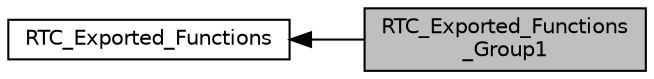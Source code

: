 digraph "RTC_Exported_Functions_Group1"
{
  edge [fontname="Helvetica",fontsize="10",labelfontname="Helvetica",labelfontsize="10"];
  node [fontname="Helvetica",fontsize="10",shape=box];
  rankdir=LR;
  Node2 [label="RTC_Exported_Functions",height=0.2,width=0.4,color="black", fillcolor="white", style="filled",URL="$group___r_t_c___exported___functions.html",tooltip=" "];
  Node1 [label="RTC_Exported_Functions\l_Group1",height=0.2,width=0.4,color="black", fillcolor="grey75", style="filled", fontcolor="black",tooltip=" "];
  Node2->Node1 [shape=plaintext, dir="back", style="solid"];
}
